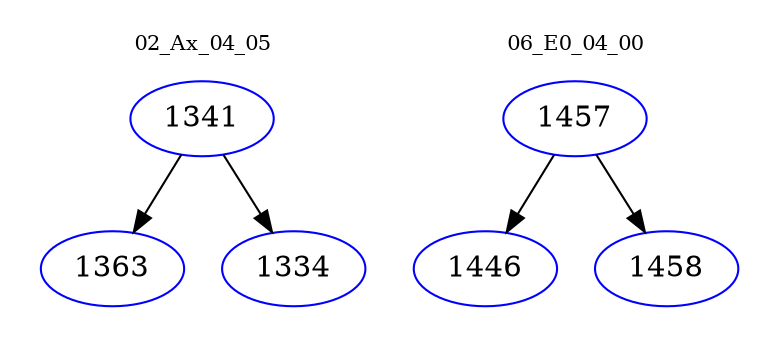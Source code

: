 digraph{
subgraph cluster_0 {
color = white
label = "02_Ax_04_05";
fontsize=10;
T0_1341 [label="1341", color="blue"]
T0_1341 -> T0_1363 [color="black"]
T0_1363 [label="1363", color="blue"]
T0_1341 -> T0_1334 [color="black"]
T0_1334 [label="1334", color="blue"]
}
subgraph cluster_1 {
color = white
label = "06_E0_04_00";
fontsize=10;
T1_1457 [label="1457", color="blue"]
T1_1457 -> T1_1446 [color="black"]
T1_1446 [label="1446", color="blue"]
T1_1457 -> T1_1458 [color="black"]
T1_1458 [label="1458", color="blue"]
}
}
